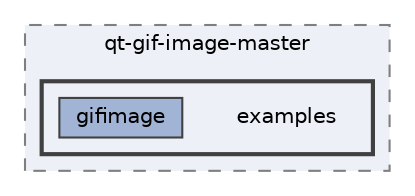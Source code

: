 digraph "3d_viewer_v2/qt-gif-image-master/examples"
{
 // LATEX_PDF_SIZE
  bgcolor="transparent";
  edge [fontname=Helvetica,fontsize=10,labelfontname=Helvetica,labelfontsize=10];
  node [fontname=Helvetica,fontsize=10,shape=box,height=0.2,width=0.4];
  compound=true
  subgraph clusterdir_648cfb3edb8366d128c3315c1dd32264 {
    graph [ bgcolor="#edf0f7", pencolor="grey50", label="qt-gif-image-master", fontname=Helvetica,fontsize=10 style="filled,dashed", URL="dir_648cfb3edb8366d128c3315c1dd32264.html",tooltip=""]
  subgraph clusterdir_fec9a70a2589124eec6f206088043016 {
    graph [ bgcolor="#edf0f7", pencolor="grey25", label="", fontname=Helvetica,fontsize=10 style="filled,bold", URL="dir_fec9a70a2589124eec6f206088043016.html",tooltip=""]
    dir_fec9a70a2589124eec6f206088043016 [shape=plaintext, label="examples"];
  dir_3455772b6516a01ed9275a2e82ef94f0 [label="gifimage", fillcolor="#a2b4d6", color="grey25", style="filled", URL="dir_3455772b6516a01ed9275a2e82ef94f0.html",tooltip=""];
  }
  }
}
